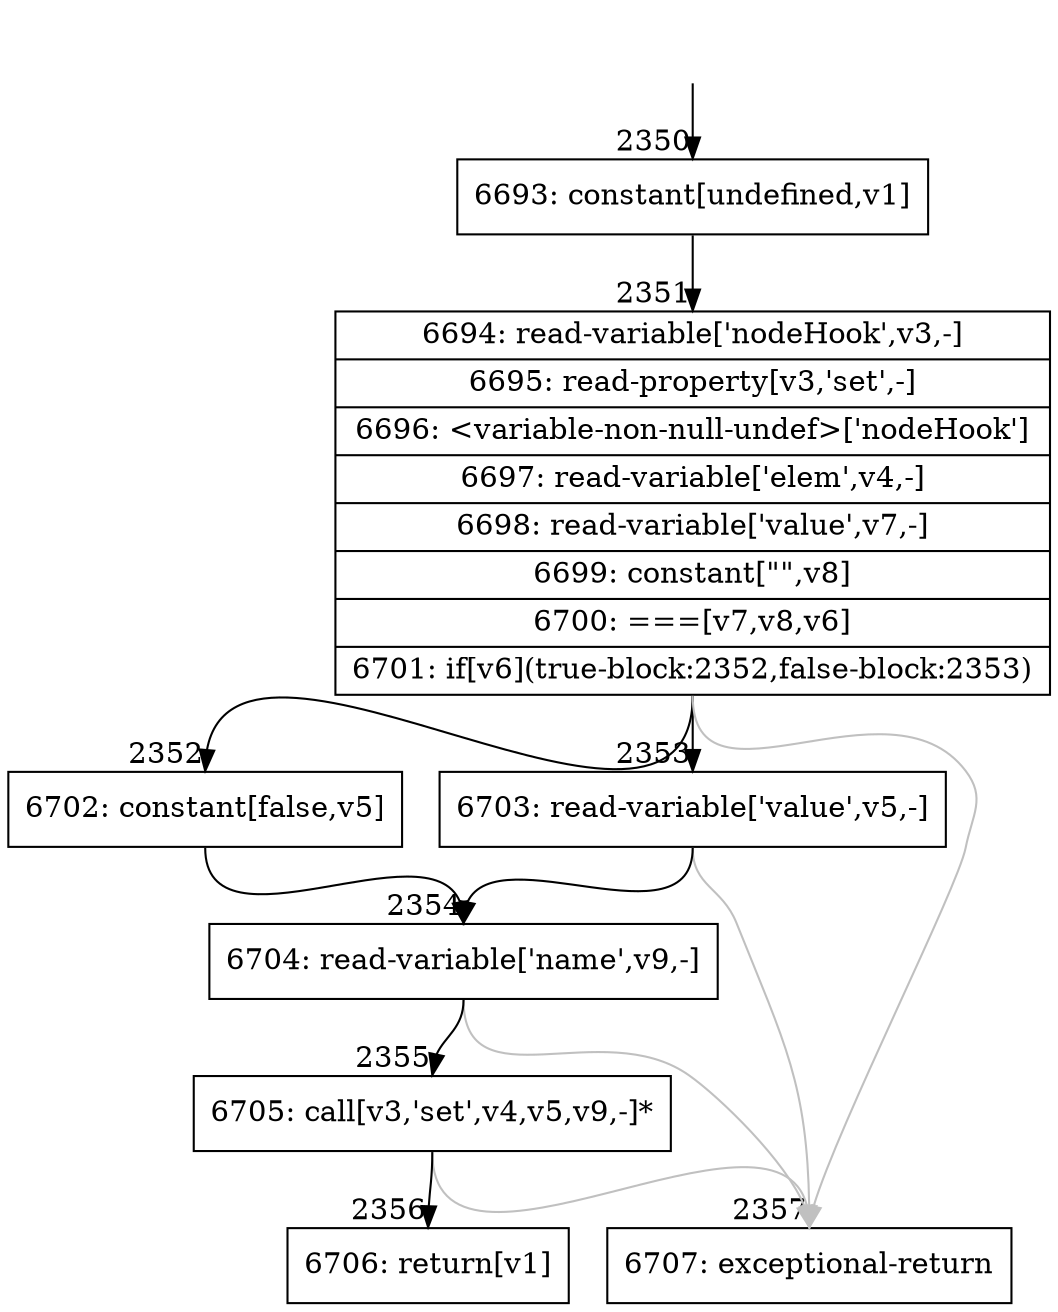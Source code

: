 digraph {
rankdir="TD"
BB_entry155[shape=none,label=""];
BB_entry155 -> BB2350 [tailport=s, headport=n, headlabel="    2350"]
BB2350 [shape=record label="{6693: constant[undefined,v1]}" ] 
BB2350 -> BB2351 [tailport=s, headport=n, headlabel="      2351"]
BB2351 [shape=record label="{6694: read-variable['nodeHook',v3,-]|6695: read-property[v3,'set',-]|6696: \<variable-non-null-undef\>['nodeHook']|6697: read-variable['elem',v4,-]|6698: read-variable['value',v7,-]|6699: constant[\"\",v8]|6700: ===[v7,v8,v6]|6701: if[v6](true-block:2352,false-block:2353)}" ] 
BB2351 -> BB2352 [tailport=s, headport=n, headlabel="      2352"]
BB2351 -> BB2353 [tailport=s, headport=n, headlabel="      2353"]
BB2351 -> BB2357 [tailport=s, headport=n, color=gray, headlabel="      2357"]
BB2352 [shape=record label="{6702: constant[false,v5]}" ] 
BB2352 -> BB2354 [tailport=s, headport=n, headlabel="      2354"]
BB2353 [shape=record label="{6703: read-variable['value',v5,-]}" ] 
BB2353 -> BB2354 [tailport=s, headport=n]
BB2353 -> BB2357 [tailport=s, headport=n, color=gray]
BB2354 [shape=record label="{6704: read-variable['name',v9,-]}" ] 
BB2354 -> BB2355 [tailport=s, headport=n, headlabel="      2355"]
BB2354 -> BB2357 [tailport=s, headport=n, color=gray]
BB2355 [shape=record label="{6705: call[v3,'set',v4,v5,v9,-]*}" ] 
BB2355 -> BB2356 [tailport=s, headport=n, headlabel="      2356"]
BB2355 -> BB2357 [tailport=s, headport=n, color=gray]
BB2356 [shape=record label="{6706: return[v1]}" ] 
BB2357 [shape=record label="{6707: exceptional-return}" ] 
}

